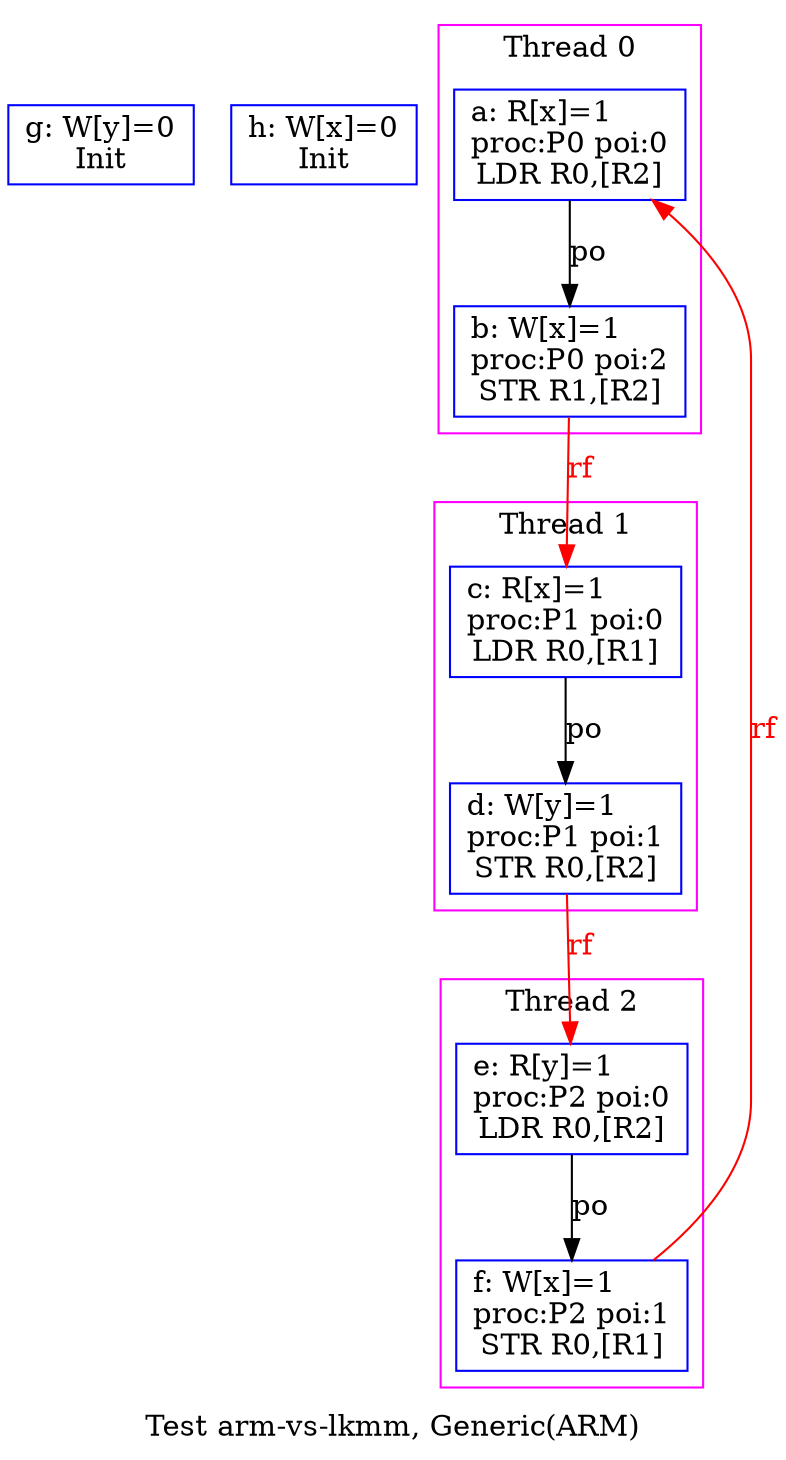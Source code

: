 digraph G {


/* legend */
label="Test arm-vs-lkmm, Generic(ARM)";


/* init events */
eiid6 [label="g: W[y]=0\lInit", shape="box", color="blue"];
eiid7 [label="h: W[x]=0\lInit", shape="box", color="blue"];

/* the unlocked events */
subgraph cluster_proc0 { rank=sink; label = "Thread 0"; color=magenta; shape=box;
eiid0 [label="a: R[x]=1\lproc:P0 poi:0\lLDR R0,[R2]", shape="box", color="blue"];
eiid1 [label="b: W[x]=1\lproc:P0 poi:2\lSTR R1,[R2]", shape="box", color="blue"];
}
subgraph cluster_proc1 { rank=sink; label = "Thread 1"; color=magenta; shape=box;
eiid2 [label="c: R[x]=1\lproc:P1 poi:0\lLDR R0,[R1]", shape="box", color="blue"];
eiid3 [label="d: W[y]=1\lproc:P1 poi:1\lSTR R0,[R2]", shape="box", color="blue"];
}
subgraph cluster_proc2 { rank=sink; label = "Thread 2"; color=magenta; shape=box;
eiid4 [label="e: R[y]=1\lproc:P2 poi:0\lLDR R0,[R2]", shape="box", color="blue"];
eiid5 [label="f: W[x]=1\lproc:P2 poi:1\lSTR R0,[R1]", shape="box", color="blue"];
}

/* the intra_causality_data edges */


/* the intra_causality_control edges */

/* the poi edges */
eiid0 -> eiid1 [label="po", color="black", fontcolor="black"];
eiid2 -> eiid3 [label="po", color="black", fontcolor="black"];
eiid4 -> eiid5 [label="po", color="black", fontcolor="black"];
/* the rfmap edges */
eiid5 -> eiid0 [label="rf", color="red", fontcolor="red"];
eiid1 -> eiid2 [label="rf", color="red", fontcolor="red"];
eiid3 -> eiid4 [label="rf", color="red", fontcolor="red"];


/* The viewed-before edges */
}
